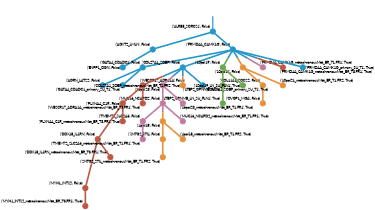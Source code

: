 strict digraph  {
graph[splines=false]; nodesep=0.7; rankdir=TB; ranksep=0.6; forcelabels=true; dpi=600; size=2.5;
0 [color="#2496c8ff", fillcolor="#2496c8ff", fixedsize=true, fontname=Lato, fontsize="12pt", height="0.25", label="", penwidth=3, shape=circle, style=filled, xlabel="('LILRB5_SORCS1', False)"];
7 [color="#2496c8ff", fillcolor="#2496c8ff", fixedsize=true, fontname=Lato, fontsize="12pt", height="0.25", label="", penwidth=3, shape=circle, style=filled, xlabel="('AGXT2_LMLN', False)"];
10 [color="#2496c8ff", fillcolor="#2496c8ff", fixedsize=true, fontname=Lato, fontsize="12pt", height="0.25", label="", penwidth=3, shape=circle, style=filled, xlabel="('FRMD4A_CAMK1G', False)"];
1 [color="#be5742ff", fillcolor="#be5742ff", fixedsize=true, fontname=Lato, fontsize="12pt", height="0.25", label="", penwidth=3, shape=circle, style=filled, xlabel="('MYH1_INTS2', False)"];
31 [color="#be5742ff", fillcolor="#be5742ff", fixedsize=true, fontname=Lato, fontsize="12pt", height="0.25", label="", penwidth=3, shape=circle, style=filled, xlabel="('MYH1_INTS2_metachronousMet_BR_T3.FR1', True)"];
2 [color="#be5742ff", fillcolor="#be5742ff", fixedsize=true, fontname=Lato, fontsize="12pt", height="0.25", label="", penwidth=3, shape=circle, style=filled, xlabel="('DDX18_IL1RN', False)"];
32 [color="#be5742ff", fillcolor="#be5742ff", fixedsize=true, fontname=Lato, fontsize="12pt", height="0.25", label="", penwidth=3, shape=circle, style=filled, xlabel="('DDX18_IL1RN_metachronousMet_BR_T3.FR1', True)"];
3 [color="#2496c8ff", fillcolor="#2496c8ff", fixedsize=true, fontname=Lato, fontsize="12pt", height="0.25", label="", penwidth=3, shape=circle, style=filled, xlabel="('GATA4_CDADC1', False)"];
14 [color="#2496c8ff", fillcolor="#2496c8ff", fixedsize=true, fontname=Lato, fontsize="12pt", height="0.25", label="", penwidth=3, shape=circle, style=filled, xlabel="('AGRN_LATS2', False)"];
36 [color="#2496c8ff", fillcolor="#2496c8ff", fixedsize=true, fontname=Lato, fontsize="12pt", height="0.25", label="", penwidth=3, shape=circle, style=filled, xlabel="('GATA4_CDADC1_primary_SU_T1', True)"];
4 [color="#c27ba0ff", fillcolor="#c27ba0ff", fixedsize=true, fontname=Lato, fontsize="12pt", height="0.25", label="", penwidth=3, shape=circle, style=filled, xlabel="('MUC16_NCAPD2', False)"];
8 [color="#c27ba0ff", fillcolor="#c27ba0ff", fixedsize=true, fontname=Lato, fontsize="12pt", height="0.25", label="", penwidth=3, shape=circle, style=filled, xlabel="('TMEM72_SLC2A6', False)"];
17 [color="#e69138ff", fillcolor="#e69138ff", fixedsize=true, fontname=Lato, fontsize="12pt", height="0.25", label="", penwidth=3, shape=circle, style=filled, xlabel="('4pol18', False)"];
23 [color="#c27ba0ff", fillcolor="#c27ba0ff", fixedsize=true, fontname=Lato, fontsize="12pt", height="0.25", label="", penwidth=3, shape=circle, style=filled, xlabel="('MUC16_NCAPD2_metachronousMet_BR_T1.FR1', True)"];
5 [color="#2496c8ff", fillcolor="#2496c8ff", fixedsize=true, fontname=Lato, fontsize="12pt", height="0.25", label="", penwidth=3, shape=circle, style=filled, xlabel="('ENPP1_OGN', False)"];
24 [color="#c27ba0ff", fillcolor="#c27ba0ff", fixedsize=true, fontname=Lato, fontsize="12pt", height="0.25", label="", penwidth=3, shape=circle, style=filled, xlabel="('TMEM72_SLC2A6_metachronousMet_BR_T1.FR1', True)"];
9 [color="#e69138ff", fillcolor="#e69138ff", fixedsize=true, fontname=Lato, fontsize="12pt", height="0.25", label="", penwidth=3, shape=circle, style=filled, xlabel="('COL11A1_SOCS2', False)"];
6 [color="#e69138ff", fillcolor="#e69138ff", fixedsize=true, fontname=Lato, fontsize="12pt", height="0.25", label="", penwidth=3, shape=circle, style=filled, xlabel="('OVGP1_MGA', False)"];
16 [color="#2496c8ff", fillcolor="#2496c8ff", fixedsize=true, fontname=Lato, fontsize="12pt", height="0.25", label="", penwidth=3, shape=circle, style=filled, xlabel="('COL27A1_SOBP', False)"];
18 [color="#6aa84fff", fillcolor="#6aa84fff", fixedsize=true, fontname=Lato, fontsize="12pt", height="0.25", label="", penwidth=3, shape=circle, style=filled, xlabel="('10pol19', False)"];
19 [color="#e69138ff", fillcolor="#e69138ff", fixedsize=true, fontname=Lato, fontsize="12pt", height="0.25", label="", penwidth=3, shape=circle, style=filled, xlabel="('10pol21', False)"];
25 [color="#c27ba0ff", fillcolor="#c27ba0ff", fixedsize=true, fontname=Lato, fontsize="12pt", height="0.25", label="", penwidth=3, shape=circle, style=filled, xlabel="('FRMD4A_CAMK1G_metachronousMet_BR_T1.FR1', True)"];
33 [color="#be5742ff", fillcolor="#be5742ff", fixedsize=true, fontname=Lato, fontsize="12pt", height="0.25", label="", penwidth=3, shape=circle, style=filled, xlabel="('FRMD4A_CAMK1G_metachronousMet_BR_T3.FR1', True)"];
37 [color="#2496c8ff", fillcolor="#2496c8ff", fixedsize=true, fontname=Lato, fontsize="12pt", height="0.25", label="", penwidth=3, shape=circle, style=filled, xlabel="('FRMD4A_CAMK1G_primary_SU_T1', True)"];
11 [color="#6aa84fff", fillcolor="#6aa84fff", fixedsize=true, fontname=Lato, fontsize="12pt", height="0.25", label="", penwidth=3, shape=circle, style=filled, xlabel="('LTBP2_GPNMB', False)"];
22 [color="#6aa84fff", fillcolor="#6aa84fff", fixedsize=true, fontname=Lato, fontsize="12pt", height="0.25", label="", penwidth=3, shape=circle, style=filled, xlabel="('LTBP2_GPNMB_LN_SU_FLN1', True)"];
12 [color="#be5742ff", fillcolor="#be5742ff", fixedsize=true, fontname=Lato, fontsize="12pt", height="0.25", label="", penwidth=3, shape=circle, style=filled, xlabel="('PLXNA4_C1R', False)"];
34 [color="#be5742ff", fillcolor="#be5742ff", fixedsize=true, fontname=Lato, fontsize="12pt", height="0.25", label="", penwidth=3, shape=circle, style=filled, xlabel="('PLXNA4_C1R_metachronousMet_BR_T3.FR1', True)"];
13 [color="#e69138ff", fillcolor="#e69138ff", fixedsize=true, fontname=Lato, fontsize="12pt", height="0.25", label="", penwidth=3, shape=circle, style=filled, xlabel="('SNTG2_STIL', False)"];
29 [color="#e69138ff", fillcolor="#e69138ff", fixedsize=true, fontname=Lato, fontsize="12pt", height="0.25", label="", penwidth=3, shape=circle, style=filled, xlabel="('SNTG2_STIL_metachronousMet_BR_T1.FR2', True)"];
15 [color="#be5742ff", fillcolor="#be5742ff", fixedsize=true, fontname=Lato, fontsize="12pt", height="0.25", label="", penwidth=3, shape=circle, style=filled, xlabel="('WBSCR17_ADRA1A', False)"];
35 [color="#be5742ff", fillcolor="#be5742ff", fixedsize=true, fontname=Lato, fontsize="12pt", height="0.25", label="", penwidth=3, shape=circle, style=filled, xlabel="('WBSCR17_ADRA1A_metachronousMet_BR_T3.FR1', True)"];
20 [color="#c27ba0ff", fillcolor="#c27ba0ff", fixedsize=true, fontname=Lato, fontsize="12pt", height="0.25", label="", penwidth=3, shape=circle, style=filled, xlabel="('16pol23', False)"];
30 [color="#e69138ff", fillcolor="#e69138ff", fixedsize=true, fontname=Lato, fontsize="12pt", height="0.25", label="", penwidth=3, shape=circle, style=filled, xlabel="('COL27A1_SOBP_metachronousMet_BR_T1.FR2', True)"];
38 [color="#2496c8ff", fillcolor="#2496c8ff", fixedsize=true, fontname=Lato, fontsize="12pt", height="0.25", label="", penwidth=3, shape=circle, style=filled, xlabel="('COL27A1_SOBP_primary_SU_T1', True)"];
27 [color="#e69138ff", fillcolor="#e69138ff", fixedsize=true, fontname=Lato, fontsize="12pt", height="0.25", label="", penwidth=3, shape=circle, style=filled, xlabel="('4pol18_metachronousMet_BR_T1.FR2', True)"];
21 [color="#6aa84fff", fillcolor="#6aa84fff", fixedsize=true, fontname=Lato, fontsize="12pt", height="0.25", label="", penwidth=3, shape=circle, style=filled, xlabel="('10pol19_LN_SU_FLN1', True)"];
28 [color="#e69138ff", fillcolor="#e69138ff", fixedsize=true, fontname=Lato, fontsize="12pt", height="0.25", label="", penwidth=3, shape=circle, style=filled, xlabel="('10pol21_metachronousMet_BR_T1.FR2', True)"];
26 [color="#c27ba0ff", fillcolor="#c27ba0ff", fixedsize=true, fontname=Lato, fontsize="12pt", height="0.25", label="", penwidth=3, shape=circle, style=filled, xlabel="('16pol23_metachronousMet_BR_T1.FR1', True)"];
normal [label="", penwidth=3, style=invis, xlabel="('LILRB5_SORCS1', False)"];
0 -> 7  [arrowsize=0, color="#2496c8ff;0.5:#2496c8ff", minlen="1.3200000524520874", penwidth="5.5", style=solid];
0 -> 10  [arrowsize=0, color="#2496c8ff;0.5:#2496c8ff", minlen="1.2000000476837158", penwidth="5.5", style=solid];
7 -> 5  [arrowsize=0, color="#2496c8ff;0.5:#2496c8ff", minlen="1.3799999952316284", penwidth="5.5", style=solid];
10 -> 3  [arrowsize=0, color="#2496c8ff;0.5:#2496c8ff", minlen="1.399999976158142", penwidth="5.5", style=solid];
10 -> 16  [arrowsize=0, color="#2496c8ff;0.5:#2496c8ff", minlen="1.1200000047683716", penwidth="5.5", style=solid];
10 -> 18  [arrowsize=0, color="#2496c8ff;0.5:#6aa84fff", minlen="1.059999942779541", penwidth="5.5", style=solid];
10 -> 19  [arrowsize=0, color="#2496c8ff;0.5:#e69138ff", minlen="1.059999942779541", penwidth="5.5", style=solid];
10 -> 25  [arrowsize=0, color="#2496c8ff;0.5:#c27ba0ff", minlen="1.059999942779541", penwidth="5.5", style=solid];
10 -> 33  [arrowsize=0, color="#2496c8ff;0.5:#be5742ff", minlen="1.059999942779541", penwidth="5.5", style=solid];
10 -> 37  [arrowsize=0, color="#2496c8ff;0.5:#2496c8ff", minlen="1.059999942779541", penwidth="5.5", style=solid];
1 -> 31  [arrowsize=0, color="#be5742ff;0.5:#be5742ff", minlen="1.059999942779541", penwidth="5.5", style=solid];
2 -> 1  [arrowsize=0, color="#be5742ff;0.5:#be5742ff", minlen="3.0", penwidth="5.5", style=solid];
2 -> 32  [arrowsize=0, color="#be5742ff;0.5:#be5742ff", minlen="1.059999942779541", penwidth="5.5", style=solid];
3 -> 14  [arrowsize=0, color="#2496c8ff;0.5:#2496c8ff", minlen="1.1200000047683716", penwidth="5.5", style=solid];
3 -> 36  [arrowsize=0, color="#2496c8ff;0.5:#2496c8ff", minlen="1.059999942779541", penwidth="5.5", style=solid];
4 -> 8  [arrowsize=0, color="#c27ba0ff;0.5:#c27ba0ff", minlen="1.2999999523162842", penwidth="5.5", style=solid];
4 -> 17  [arrowsize=0, color="#c27ba0ff;0.5:#e69138ff", minlen="1.059999942779541", penwidth="5.5", style=solid];
4 -> 23  [arrowsize=0, color="#c27ba0ff;0.5:#c27ba0ff", minlen="1.059999942779541", penwidth="5.5", style=solid];
8 -> 24  [arrowsize=0, color="#c27ba0ff;0.5:#c27ba0ff", minlen="1.059999942779541", penwidth="5.5", style=solid];
17 -> 13  [arrowsize=0, color="#e69138ff;0.5:#e69138ff", minlen="1.1800000667572021", penwidth="5.5", style=solid];
17 -> 27  [arrowsize=0, color="#e69138ff;0.5:#e69138ff", minlen="1.059999942779541", penwidth="5.5", style=solid];
9 -> 6  [arrowsize=0, color="#e69138ff;0.5:#e69138ff", minlen="1.3200000524520874", penwidth="5.5", style=solid];
16 -> 15  [arrowsize=0, color="#2496c8ff;0.5:#be5742ff", minlen="1.1200000047683716", penwidth="5.5", style=solid];
16 -> 20  [arrowsize=0, color="#2496c8ff;0.5:#c27ba0ff", minlen="1.059999942779541", penwidth="5.5", style=solid];
16 -> 30  [arrowsize=0, color="#2496c8ff;0.5:#e69138ff", minlen="1.059999942779541", penwidth="5.5", style=solid];
16 -> 38  [arrowsize=0, color="#2496c8ff;0.5:#2496c8ff", minlen="1.059999942779541", penwidth="5.5", style=solid];
18 -> 11  [arrowsize=0, color="#6aa84fff;0.5:#6aa84fff", minlen="1.2000000476837158", penwidth="5.5", style=solid];
18 -> 21  [arrowsize=0, color="#6aa84fff;0.5:#6aa84fff", minlen="1.059999942779541", penwidth="5.5", style=solid];
19 -> 9  [arrowsize=0, color="#e69138ff;0.5:#e69138ff", minlen="1.2999999523162842", penwidth="5.5", style=solid];
19 -> 28  [arrowsize=0, color="#e69138ff;0.5:#e69138ff", minlen="1.059999942779541", penwidth="5.5", style=solid];
11 -> 22  [arrowsize=0, color="#6aa84fff;0.5:#6aa84fff", minlen="1.059999942779541", penwidth="5.5", style=solid];
12 -> 2  [arrowsize=0, color="#be5742ff;0.5:#be5742ff", minlen="2.320000171661377", penwidth="5.5", style=solid];
12 -> 34  [arrowsize=0, color="#be5742ff;0.5:#be5742ff", minlen="1.059999942779541", penwidth="5.5", style=solid];
13 -> 29  [arrowsize=0, color="#e69138ff;0.5:#e69138ff", minlen="1.059999942779541", penwidth="5.5", style=solid];
15 -> 12  [arrowsize=0, color="#be5742ff;0.5:#be5742ff", minlen="1.1800000667572021", penwidth="5.5", style=solid];
15 -> 35  [arrowsize=0, color="#be5742ff;0.5:#be5742ff", minlen="1.059999942779541", penwidth="5.5", style=solid];
20 -> 4  [arrowsize=0, color="#c27ba0ff;0.5:#c27ba0ff", minlen="1.399999976158142", penwidth="5.5", style=solid];
20 -> 26  [arrowsize=0, color="#c27ba0ff;0.5:#c27ba0ff", minlen="1.059999942779541", penwidth="5.5", style=solid];
normal -> 0  [arrowsize=0, color="#2496c8ff", label="", penwidth=4, style=solid];
}
